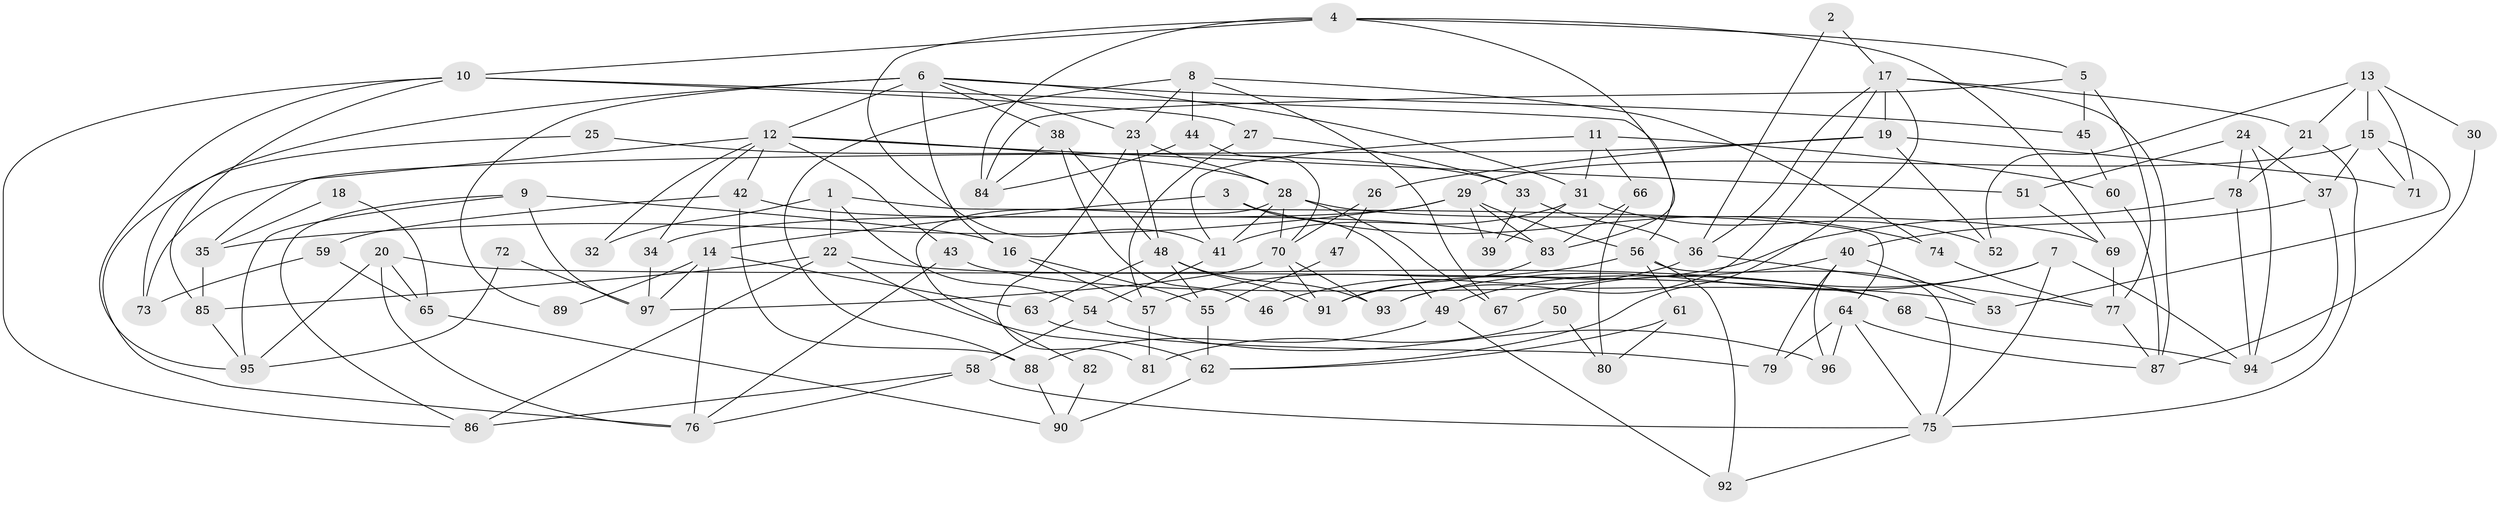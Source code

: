 // coarse degree distribution, {9: 0.04477611940298507, 2: 0.11940298507462686, 10: 0.04477611940298507, 4: 0.26865671641791045, 15: 0.014925373134328358, 6: 0.05970149253731343, 8: 0.029850746268656716, 5: 0.19402985074626866, 7: 0.04477611940298507, 3: 0.1791044776119403}
// Generated by graph-tools (version 1.1) at 2025/18/03/04/25 18:18:41]
// undirected, 97 vertices, 194 edges
graph export_dot {
graph [start="1"]
  node [color=gray90,style=filled];
  1;
  2;
  3;
  4;
  5;
  6;
  7;
  8;
  9;
  10;
  11;
  12;
  13;
  14;
  15;
  16;
  17;
  18;
  19;
  20;
  21;
  22;
  23;
  24;
  25;
  26;
  27;
  28;
  29;
  30;
  31;
  32;
  33;
  34;
  35;
  36;
  37;
  38;
  39;
  40;
  41;
  42;
  43;
  44;
  45;
  46;
  47;
  48;
  49;
  50;
  51;
  52;
  53;
  54;
  55;
  56;
  57;
  58;
  59;
  60;
  61;
  62;
  63;
  64;
  65;
  66;
  67;
  68;
  69;
  70;
  71;
  72;
  73;
  74;
  75;
  76;
  77;
  78;
  79;
  80;
  81;
  82;
  83;
  84;
  85;
  86;
  87;
  88;
  89;
  90;
  91;
  92;
  93;
  94;
  95;
  96;
  97;
  1 -- 64;
  1 -- 22;
  1 -- 32;
  1 -- 54;
  2 -- 17;
  2 -- 36;
  3 -- 14;
  3 -- 49;
  3 -- 74;
  4 -- 84;
  4 -- 69;
  4 -- 5;
  4 -- 10;
  4 -- 41;
  4 -- 83;
  5 -- 45;
  5 -- 77;
  5 -- 84;
  6 -- 12;
  6 -- 38;
  6 -- 16;
  6 -- 23;
  6 -- 31;
  6 -- 45;
  6 -- 73;
  6 -- 89;
  7 -- 75;
  7 -- 94;
  7 -- 67;
  7 -- 93;
  8 -- 74;
  8 -- 23;
  8 -- 44;
  8 -- 67;
  8 -- 88;
  9 -- 95;
  9 -- 16;
  9 -- 86;
  9 -- 97;
  10 -- 85;
  10 -- 27;
  10 -- 56;
  10 -- 86;
  10 -- 95;
  11 -- 41;
  11 -- 31;
  11 -- 60;
  11 -- 66;
  12 -- 34;
  12 -- 28;
  12 -- 32;
  12 -- 35;
  12 -- 42;
  12 -- 43;
  12 -- 51;
  13 -- 15;
  13 -- 21;
  13 -- 30;
  13 -- 52;
  13 -- 71;
  14 -- 97;
  14 -- 63;
  14 -- 76;
  14 -- 89;
  15 -- 71;
  15 -- 37;
  15 -- 29;
  15 -- 53;
  16 -- 55;
  16 -- 57;
  17 -- 62;
  17 -- 21;
  17 -- 19;
  17 -- 36;
  17 -- 87;
  17 -- 93;
  18 -- 65;
  18 -- 35;
  19 -- 52;
  19 -- 26;
  19 -- 71;
  19 -- 73;
  20 -- 95;
  20 -- 76;
  20 -- 65;
  20 -- 68;
  21 -- 75;
  21 -- 78;
  22 -- 68;
  22 -- 86;
  22 -- 62;
  22 -- 85;
  23 -- 28;
  23 -- 48;
  23 -- 81;
  24 -- 94;
  24 -- 51;
  24 -- 37;
  24 -- 78;
  25 -- 33;
  25 -- 76;
  26 -- 70;
  26 -- 47;
  27 -- 57;
  27 -- 33;
  28 -- 67;
  28 -- 70;
  28 -- 41;
  28 -- 69;
  28 -- 82;
  29 -- 83;
  29 -- 34;
  29 -- 35;
  29 -- 39;
  29 -- 56;
  30 -- 87;
  31 -- 41;
  31 -- 39;
  31 -- 52;
  33 -- 39;
  33 -- 36;
  34 -- 97;
  35 -- 85;
  36 -- 46;
  36 -- 77;
  37 -- 40;
  37 -- 94;
  38 -- 48;
  38 -- 84;
  38 -- 46;
  40 -- 53;
  40 -- 96;
  40 -- 49;
  40 -- 79;
  41 -- 54;
  42 -- 88;
  42 -- 59;
  42 -- 83;
  43 -- 76;
  43 -- 53;
  44 -- 70;
  44 -- 84;
  45 -- 60;
  47 -- 55;
  48 -- 93;
  48 -- 55;
  48 -- 63;
  48 -- 91;
  49 -- 92;
  49 -- 88;
  50 -- 81;
  50 -- 80;
  51 -- 69;
  54 -- 58;
  54 -- 96;
  55 -- 62;
  56 -- 57;
  56 -- 61;
  56 -- 75;
  56 -- 92;
  57 -- 81;
  58 -- 86;
  58 -- 75;
  58 -- 76;
  59 -- 73;
  59 -- 65;
  60 -- 87;
  61 -- 62;
  61 -- 80;
  62 -- 90;
  63 -- 79;
  64 -- 87;
  64 -- 75;
  64 -- 79;
  64 -- 96;
  65 -- 90;
  66 -- 83;
  66 -- 80;
  68 -- 94;
  69 -- 77;
  70 -- 93;
  70 -- 91;
  70 -- 97;
  72 -- 95;
  72 -- 97;
  74 -- 77;
  75 -- 92;
  77 -- 87;
  78 -- 91;
  78 -- 94;
  82 -- 90;
  83 -- 91;
  85 -- 95;
  88 -- 90;
}
